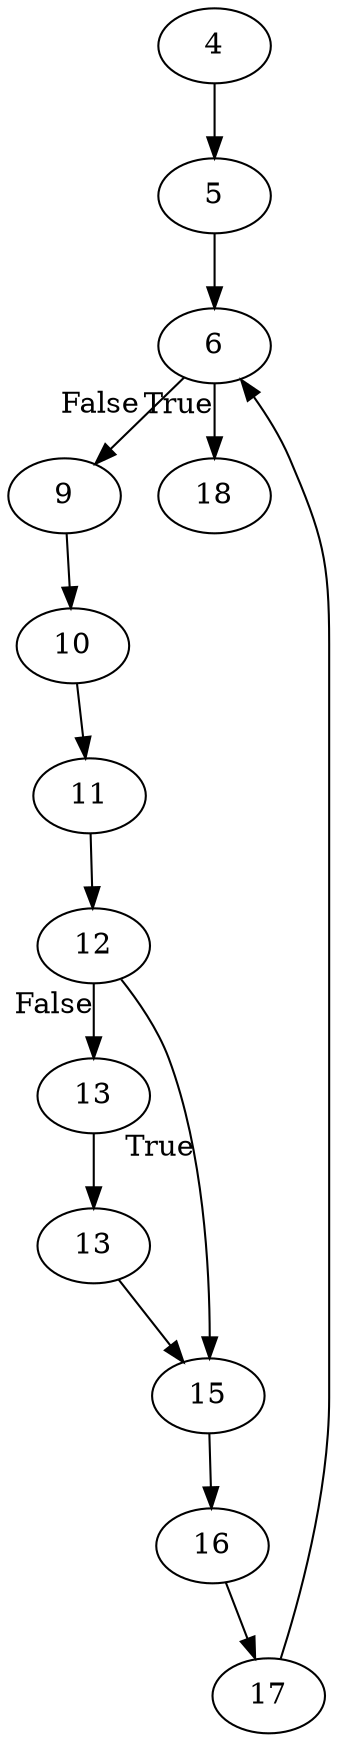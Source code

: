 digraph testName {
0 [label="4"];
1 [label="5"];
2 [label="6"];
3 [label="9"];
4 [label="10"];
5 [label="11"];
6 [label="12"];
7 [label="13"];
8 [label="13"];
9 [label="15"];
10 [label="16"];
11 [label="17"];
12 [label="18" fillcolor= yellow];
0 -> 1;
1 -> 2;
2 -> 3[xlabel="False"];
2 -> 12[xlabel="True"];
3 -> 4;
4 -> 5;
5 -> 6;
6 -> 7[xlabel="False"];
6 -> 9[xlabel="True"];
7 -> 8;
8 -> 9;
9 -> 10;
10 -> 11;
11 -> 2;

}
